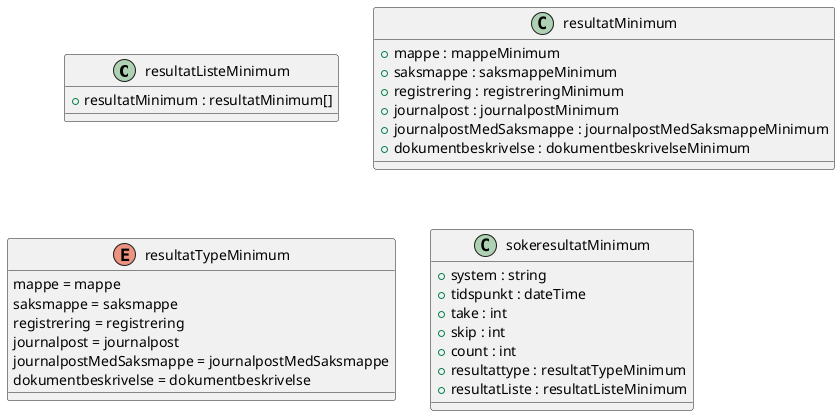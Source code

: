 @startuml

class resultatListeMinimum {
    +resultatMinimum : resultatMinimum[]
}
class resultatMinimum {
    +mappe : mappeMinimum
    +saksmappe : saksmappeMinimum
    +registrering : registreringMinimum
    +journalpost : journalpostMinimum
    +journalpostMedSaksmappe : journalpostMedSaksmappeMinimum
    +dokumentbeskrivelse : dokumentbeskrivelseMinimum
}
enum resultatTypeMinimum {
    mappe = mappe
    saksmappe = saksmappe
    registrering = registrering
    journalpost = journalpost
    journalpostMedSaksmappe = journalpostMedSaksmappe
    dokumentbeskrivelse = dokumentbeskrivelse
}
class sokeresultatMinimum {
    +system : string
    +tidspunkt : dateTime
    +take : int
    +skip : int
    +count : int
    +resultattype : resultatTypeMinimum
    +resultatListe : resultatListeMinimum
}

@enduml
